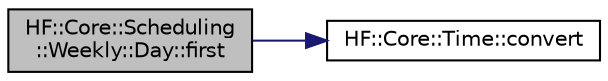 digraph "HF::Core::Scheduling::Weekly::Day::first"
{
  edge [fontname="Helvetica",fontsize="10",labelfontname="Helvetica",labelfontsize="10"];
  node [fontname="Helvetica",fontsize="10",shape=record];
  rankdir="LR";
  Node2 [label="HF::Core::Scheduling\l::Weekly::Day::first",height=0.2,width=0.4,color="black", fillcolor="grey75", style="filled", fontcolor="black"];
  Node2 -> Node3 [color="midnightblue",fontsize="10",style="solid",fontname="Helvetica"];
  Node3 [label="HF::Core::Time::convert",height=0.2,width=0.4,color="black", fillcolor="white", style="filled",URL="$group__time__itf.html#ga96c89592ccb609596735a307a7d9b83d",tooltip="Convert the date given by date to the corresponding time value. "];
}
